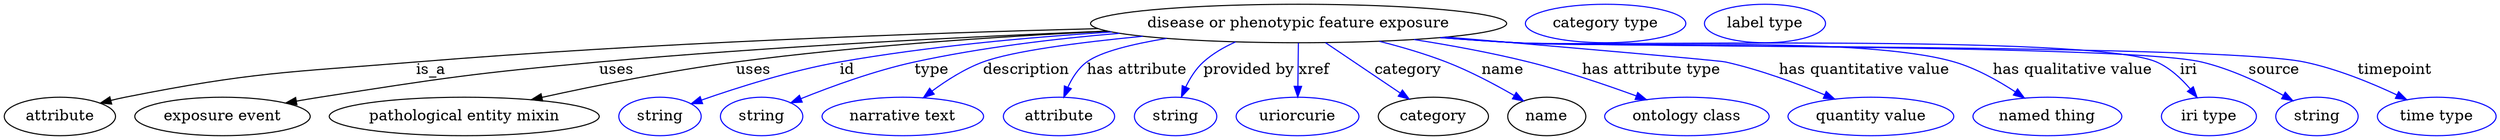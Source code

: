 digraph {
	graph [bb="0,0,2326.2,123"];
	node [label="\N"];
	"disease or phenotypic feature exposure"	[height=0.5,
		label="disease or phenotypic feature exposure",
		pos="1207,105",
		width=5.3981];
	attribute	[height=0.5,
		pos="51.995,18",
		width=1.4443];
	"disease or phenotypic feature exposure" -> attribute	[label=is_a,
		lp="399,61.5",
		pos="e,89.854,30.505 1019.4,100.18 852.65,95.799 602.28,86.779 385,69 263.63,59.069 232.43,59.747 113,36 108.63,35.132 104.12,34.114 \
99.625,33.015"];
	"exposure event"	[height=0.5,
		pos="204,18",
		width=2.2748];
	"disease or phenotypic feature exposure" -> "exposure event"	[label=uses,
		lp="572.5,61.5",
		pos="e,263.14,30.571 1028.5,97.872 897.57,92.532 715.51,83.353 556,69 439.54,58.521 410.51,54.077 295,36 287.9,34.89 280.51,33.649 273.14,\
32.357"];
	"pathological entity mixin"	[height=0.5,
		pos="430,18",
		width=3.5025];
	"disease or phenotypic feature exposure" -> "pathological entity mixin"	[label=uses,
		lp="699.5,61.5",
		pos="e,492.53,33.686 1028.8,97.779 927.14,92.812 797.57,84.085 683,69 621.61,60.918 552.72,46.979 502.35,35.868"];
	id	[color=blue,
		height=0.5,
		label=string,
		pos="612,18",
		width=1.0652];
	"disease or phenotypic feature exposure" -> id	[color=blue,
		label=id,
		lp="787,61.5",
		pos="e,640.95,29.825 1032.3,97.059 954.63,92.08 862.3,83.559 780,69 734.58,60.968 684.07,44.924 650.4,33.169",
		style=solid];
	type	[color=blue,
		height=0.5,
		label=string,
		pos="707,18",
		width=1.0652];
	"disease or phenotypic feature exposure" -> type	[color=blue,
		label=type,
		lp="865,61.5",
		pos="e,734.17,30.794 1039,95.941 978.62,90.85 910.28,82.546 849,69 812.24,60.876 771.9,46.068 743.64,34.668",
		style=solid];
	description	[color=blue,
		height=0.5,
		label="narrative text",
		pos="839,18",
		width=2.0943];
	"disease or phenotypic feature exposure" -> description	[color=blue,
		label=description,
		lp="952.5,61.5",
		pos="e,857.68,35.594 1060.4,93.144 1000.8,87.373 939.46,79.314 912,69 895.36,62.752 878.86,51.943 865.76,41.97",
		style=solid];
	"has attribute"	[color=blue,
		height=0.5,
		label=attribute,
		pos="984,18",
		width=1.4443];
	"disease or phenotypic feature exposure" -> "has attribute"	[color=blue,
		label="has attribute",
		lp="1056,61.5",
		pos="e,988.19,35.971 1082.9,91.092 1050.9,85.785 1021.8,78.577 1009,69 1001.2,63.181 995.67,54.25 991.84,45.537",
		style=solid];
	"provided by"	[color=blue,
		height=0.5,
		label=string,
		pos="1092,18",
		width=1.0652];
	"disease or phenotypic feature exposure" -> "provided by"	[color=blue,
		label="provided by",
		lp="1160.5,61.5",
		pos="e,1097.4,36.267 1148,87.735 1137.2,82.917 1126.6,76.776 1118,69 1110.9,62.627 1105.5,53.869 1101.4,45.463",
		style=solid];
	xref	[color=blue,
		height=0.5,
		label=uriorcurie,
		pos="1206,18",
		width=1.5887];
	"disease or phenotypic feature exposure" -> xref	[color=blue,
		label=xref,
		lp="1221.5,61.5",
		pos="e,1206.2,36.175 1206.8,86.799 1206.7,75.163 1206.5,59.548 1206.3,46.237",
		style=solid];
	category	[height=0.5,
		pos="1333,18",
		width=1.4263];
	"disease or phenotypic feature exposure" -> category	[color=blue,
		label=category,
		lp="1309.5,61.5",
		pos="e,1310.4,34.255 1232.2,87.003 1252.3,73.463 1280.5,54.441 1301.9,39.957",
		style=solid];
	name	[height=0.5,
		pos="1439,18",
		width=1.011];
	"disease or phenotypic feature exposure" -> name	[color=blue,
		label=name,
		lp="1398,61.5",
		pos="e,1417.3,32.48 1282.5,88.329 1303.1,83.122 1325.2,76.659 1345,69 1367,60.492 1390.5,48.026 1408.4,37.671",
		style=solid];
	"has attribute type"	[color=blue,
		height=0.5,
		label="ontology class",
		pos="1570,18",
		width=2.1304];
	"disease or phenotypic feature exposure" -> "has attribute type"	[color=blue,
		label="has attribute type",
		lp="1537,61.5",
		pos="e,1532.2,33.699 1314.9,89.992 1349.3,84.57 1387.5,77.574 1422,69 1456.3,60.479 1494,47.682 1522.8,37.168",
		style=solid];
	"has quantitative value"	[color=blue,
		height=0.5,
		label="quantity value",
		pos="1742,18",
		width=2.1484];
	"disease or phenotypic feature exposure" -> "has quantitative value"	[color=blue,
		label="has quantitative value",
		lp="1736,61.5",
		pos="e,1708.1,34.324 1345.1,92.313 1457.8,82.709 1599.5,70.453 1606,69 1637.9,61.865 1672.5,49.078 1698.8,38.222",
		style=solid];
	"has qualitative value"	[color=blue,
		height=0.5,
		label="named thing",
		pos="1907,18",
		width=1.9318];
	"disease or phenotypic feature exposure" -> "has qualitative value"	[color=blue,
		label="has qualitative value",
		lp="1930.5,61.5",
		pos="e,1885.4,35.318 1341.5,91.979 1364.4,90.155 1387.8,88.413 1410,87 1501,81.194 1732.4,94.444 1820,69 1840.3,63.095 1861,51.532 1877,\
41.012",
		style=solid];
	iri	[color=blue,
		height=0.5,
		label="iri type",
		pos="2058,18",
		width=1.2277];
	"disease or phenotypic feature exposure" -> iri	[color=blue,
		label=iri,
		lp="2039,61.5",
		pos="e,2046.9,35.796 1339.9,91.846 1363.2,90.003 1387.3,88.29 1410,87 1476.5,83.22 1948,95.711 2009,69 2021.3,63.591 2032.2,53.481 2040.5,\
43.759",
		style=solid];
	source	[color=blue,
		height=0.5,
		label=string,
		pos="2159,18",
		width=1.0652];
	"disease or phenotypic feature exposure" -> source	[color=blue,
		label=source,
		lp="2119,61.5",
		pos="e,2136.4,32.786 1339.6,91.83 1363,89.983 1387.2,88.272 1410,87 1481.1,83.025 1981.6,85.301 2051,69 2078.2,62.617 2106.7,49.059 2127.6,\
37.669",
		style=solid];
	timepoint	[color=blue,
		height=0.5,
		label="time type",
		pos="2271,18",
		width=1.5346];
	"disease or phenotypic feature exposure" -> timepoint	[color=blue,
		label=timepoint,
		lp="2232,61.5",
		pos="e,2242.8,33.753 1339.3,91.781 1362.8,89.934 1387.1,88.236 1410,87 1491.8,82.58 2066.8,85.583 2147,69 2177.3,62.736 2209.7,49.438 \
2233.7,38.13",
		style=solid];
	"named thing_category"	[color=blue,
		height=0.5,
		label="category type",
		pos="1494,105",
		width=2.0762];
	attribute_name	[color=blue,
		height=0.5,
		label="label type",
		pos="1643,105",
		width=1.5707];
}
